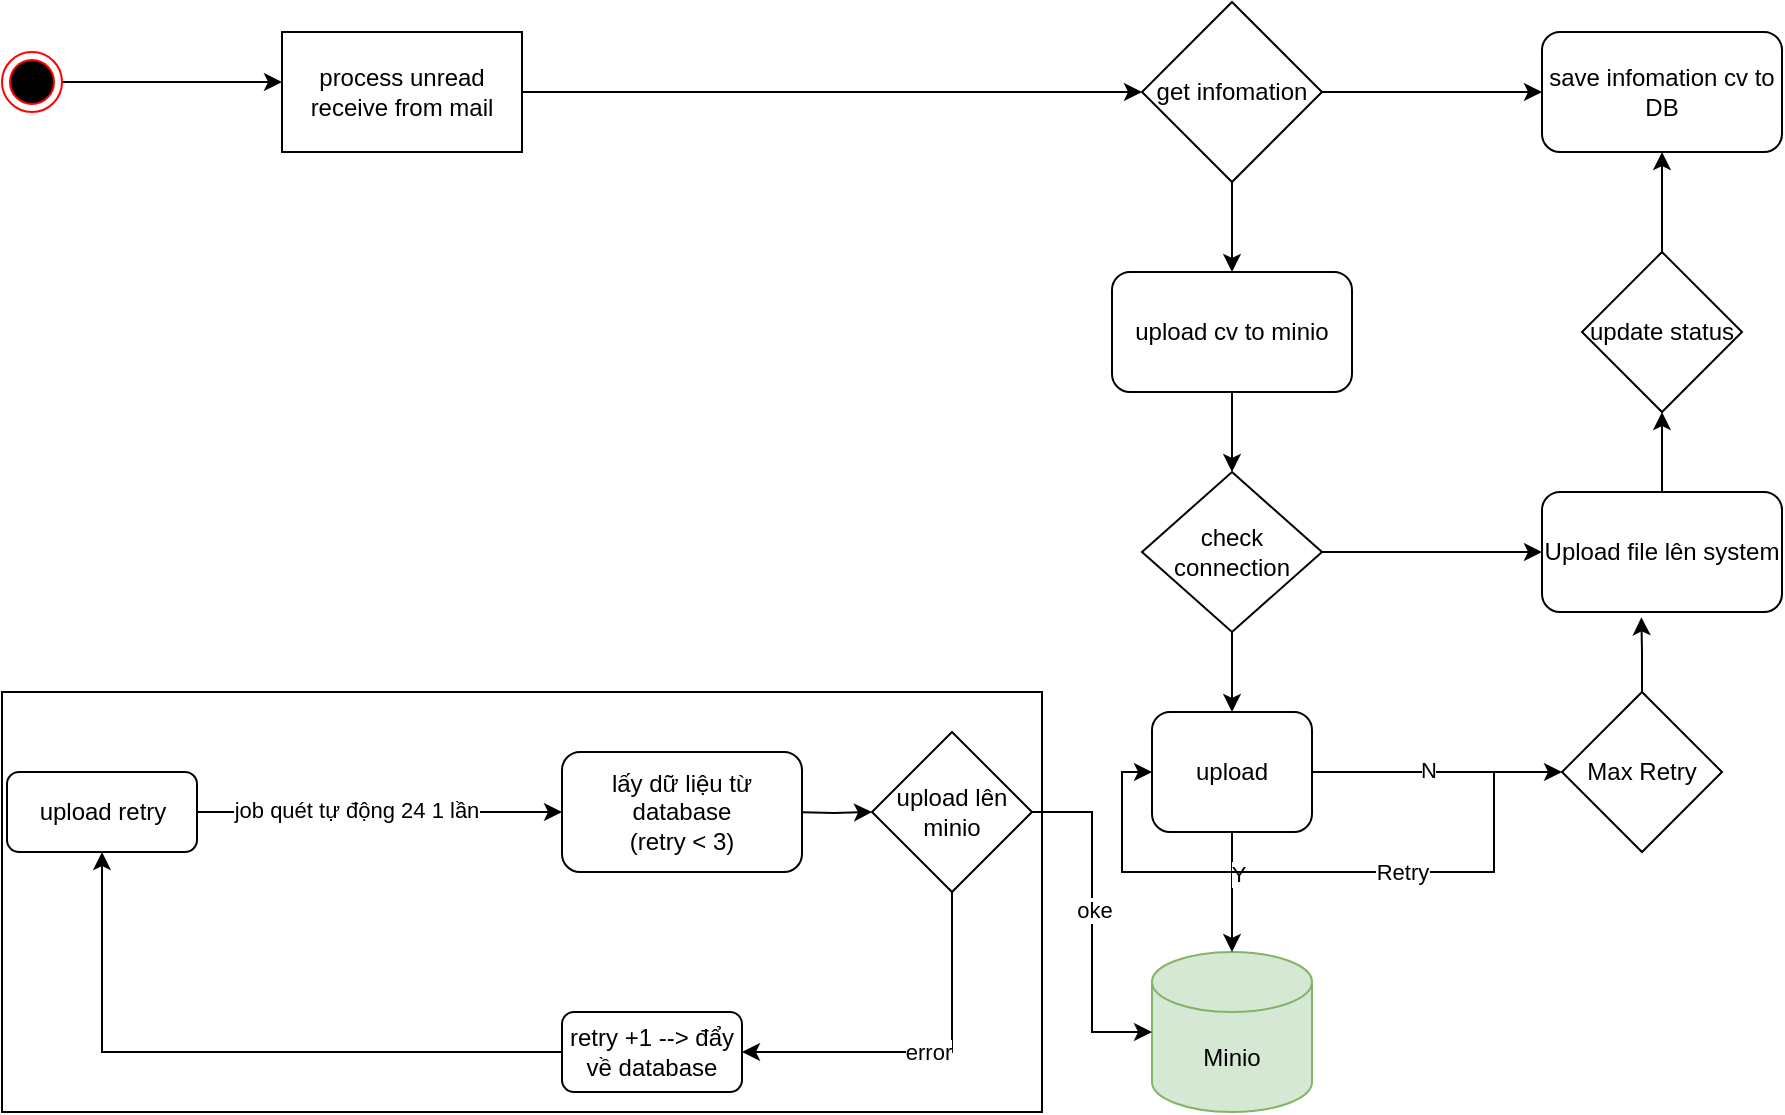 <mxfile version="22.1.2" type="github">
  <diagram name="job-receive-mail" id="sXPrm_Bt0p8oL9XMs3Nz">
    <mxGraphModel dx="2057" dy="767" grid="1" gridSize="10" guides="1" tooltips="1" connect="1" arrows="1" fold="1" page="1" pageScale="1" pageWidth="850" pageHeight="1100" math="0" shadow="0">
      <root>
        <mxCell id="0" />
        <mxCell id="1" parent="0" />
        <mxCell id="Hj8g5iYXiU8Dz0LDpaQD-3" style="edgeStyle=orthogonalEdgeStyle;rounded=0;orthogonalLoop=1;jettySize=auto;html=1;" edge="1" parent="1" source="Hj8g5iYXiU8Dz0LDpaQD-2">
          <mxGeometry relative="1" as="geometry">
            <mxPoint y="135" as="targetPoint" />
          </mxGeometry>
        </mxCell>
        <mxCell id="Hj8g5iYXiU8Dz0LDpaQD-2" value="S" style="ellipse;html=1;shape=endState;fillColor=#000000;strokeColor=#ff0000;" vertex="1" parent="1">
          <mxGeometry x="-140" y="120" width="30" height="30" as="geometry" />
        </mxCell>
        <mxCell id="Hj8g5iYXiU8Dz0LDpaQD-7" style="edgeStyle=orthogonalEdgeStyle;rounded=0;orthogonalLoop=1;jettySize=auto;html=1;entryX=0;entryY=0.5;entryDx=0;entryDy=0;" edge="1" parent="1" source="Hj8g5iYXiU8Dz0LDpaQD-5" target="Hj8g5iYXiU8Dz0LDpaQD-6">
          <mxGeometry relative="1" as="geometry" />
        </mxCell>
        <mxCell id="Hj8g5iYXiU8Dz0LDpaQD-5" value="process unread receive from mail" style="rounded=0;whiteSpace=wrap;html=1;" vertex="1" parent="1">
          <mxGeometry y="110" width="120" height="60" as="geometry" />
        </mxCell>
        <mxCell id="Hj8g5iYXiU8Dz0LDpaQD-8" style="edgeStyle=orthogonalEdgeStyle;rounded=0;orthogonalLoop=1;jettySize=auto;html=1;entryX=0;entryY=0.5;entryDx=0;entryDy=0;" edge="1" parent="1" source="Hj8g5iYXiU8Dz0LDpaQD-6" target="Hj8g5iYXiU8Dz0LDpaQD-10">
          <mxGeometry relative="1" as="geometry">
            <mxPoint x="580" y="140" as="targetPoint" />
          </mxGeometry>
        </mxCell>
        <mxCell id="Hj8g5iYXiU8Dz0LDpaQD-41" style="edgeStyle=orthogonalEdgeStyle;rounded=0;orthogonalLoop=1;jettySize=auto;html=1;" edge="1" parent="1" source="Hj8g5iYXiU8Dz0LDpaQD-6" target="Hj8g5iYXiU8Dz0LDpaQD-12">
          <mxGeometry relative="1" as="geometry" />
        </mxCell>
        <mxCell id="Hj8g5iYXiU8Dz0LDpaQD-6" value="get infomation" style="rhombus;whiteSpace=wrap;html=1;" vertex="1" parent="1">
          <mxGeometry x="430" y="95" width="90" height="90" as="geometry" />
        </mxCell>
        <mxCell id="Hj8g5iYXiU8Dz0LDpaQD-10" value="save infomation cv to DB" style="rounded=1;whiteSpace=wrap;html=1;" vertex="1" parent="1">
          <mxGeometry x="630" y="110" width="120" height="60" as="geometry" />
        </mxCell>
        <mxCell id="Hj8g5iYXiU8Dz0LDpaQD-42" style="edgeStyle=orthogonalEdgeStyle;rounded=0;orthogonalLoop=1;jettySize=auto;html=1;entryX=0.5;entryY=0;entryDx=0;entryDy=0;" edge="1" parent="1" source="Hj8g5iYXiU8Dz0LDpaQD-12" target="Hj8g5iYXiU8Dz0LDpaQD-14">
          <mxGeometry relative="1" as="geometry" />
        </mxCell>
        <mxCell id="Hj8g5iYXiU8Dz0LDpaQD-12" value="upload cv to minio" style="rounded=1;whiteSpace=wrap;html=1;" vertex="1" parent="1">
          <mxGeometry x="415" y="230" width="120" height="60" as="geometry" />
        </mxCell>
        <mxCell id="Hj8g5iYXiU8Dz0LDpaQD-43" style="edgeStyle=orthogonalEdgeStyle;rounded=0;orthogonalLoop=1;jettySize=auto;html=1;entryX=0.5;entryY=0;entryDx=0;entryDy=0;" edge="1" parent="1" source="Hj8g5iYXiU8Dz0LDpaQD-14" target="Hj8g5iYXiU8Dz0LDpaQD-20">
          <mxGeometry relative="1" as="geometry" />
        </mxCell>
        <mxCell id="Hj8g5iYXiU8Dz0LDpaQD-46" style="edgeStyle=orthogonalEdgeStyle;rounded=0;orthogonalLoop=1;jettySize=auto;html=1;entryX=0;entryY=0.5;entryDx=0;entryDy=0;" edge="1" parent="1" source="Hj8g5iYXiU8Dz0LDpaQD-14" target="Hj8g5iYXiU8Dz0LDpaQD-17">
          <mxGeometry relative="1" as="geometry" />
        </mxCell>
        <mxCell id="Hj8g5iYXiU8Dz0LDpaQD-14" value="check connection" style="rhombus;whiteSpace=wrap;html=1;" vertex="1" parent="1">
          <mxGeometry x="430" y="330" width="90" height="80" as="geometry" />
        </mxCell>
        <mxCell id="Hj8g5iYXiU8Dz0LDpaQD-24" style="edgeStyle=orthogonalEdgeStyle;rounded=0;orthogonalLoop=1;jettySize=auto;html=1;entryX=0.5;entryY=1;entryDx=0;entryDy=0;" edge="1" parent="1" source="Hj8g5iYXiU8Dz0LDpaQD-17" target="Hj8g5iYXiU8Dz0LDpaQD-23">
          <mxGeometry relative="1" as="geometry" />
        </mxCell>
        <mxCell id="Hj8g5iYXiU8Dz0LDpaQD-17" value="Upload file lên system" style="rounded=1;whiteSpace=wrap;html=1;" vertex="1" parent="1">
          <mxGeometry x="630" y="340" width="120" height="60" as="geometry" />
        </mxCell>
        <mxCell id="Hj8g5iYXiU8Dz0LDpaQD-57" style="edgeStyle=orthogonalEdgeStyle;rounded=0;orthogonalLoop=1;jettySize=auto;html=1;entryX=0;entryY=0.5;entryDx=0;entryDy=0;" edge="1" parent="1" source="Hj8g5iYXiU8Dz0LDpaQD-20" target="Hj8g5iYXiU8Dz0LDpaQD-55">
          <mxGeometry relative="1" as="geometry" />
        </mxCell>
        <mxCell id="Hj8g5iYXiU8Dz0LDpaQD-58" value="N" style="edgeLabel;html=1;align=center;verticalAlign=middle;resizable=0;points=[];" vertex="1" connectable="0" parent="Hj8g5iYXiU8Dz0LDpaQD-57">
          <mxGeometry x="-0.083" y="-4" relative="1" as="geometry">
            <mxPoint y="-5" as="offset" />
          </mxGeometry>
        </mxCell>
        <mxCell id="Hj8g5iYXiU8Dz0LDpaQD-20" value="upload" style="rounded=1;whiteSpace=wrap;html=1;" vertex="1" parent="1">
          <mxGeometry x="435" y="450" width="80" height="60" as="geometry" />
        </mxCell>
        <mxCell id="Hj8g5iYXiU8Dz0LDpaQD-45" style="edgeStyle=orthogonalEdgeStyle;rounded=0;orthogonalLoop=1;jettySize=auto;html=1;entryX=0.5;entryY=1;entryDx=0;entryDy=0;" edge="1" parent="1" source="Hj8g5iYXiU8Dz0LDpaQD-23" target="Hj8g5iYXiU8Dz0LDpaQD-10">
          <mxGeometry relative="1" as="geometry" />
        </mxCell>
        <mxCell id="Hj8g5iYXiU8Dz0LDpaQD-23" value="update status" style="rhombus;whiteSpace=wrap;html=1;" vertex="1" parent="1">
          <mxGeometry x="650" y="220" width="80" height="80" as="geometry" />
        </mxCell>
        <mxCell id="Hj8g5iYXiU8Dz0LDpaQD-26" value="Minio" style="shape=cylinder3;whiteSpace=wrap;html=1;boundedLbl=1;backgroundOutline=1;size=15;fillColor=#d5e8d4;strokeColor=#82b366;" vertex="1" parent="1">
          <mxGeometry x="435" y="570" width="80" height="80" as="geometry" />
        </mxCell>
        <mxCell id="Hj8g5iYXiU8Dz0LDpaQD-29" value="" style="rounded=0;whiteSpace=wrap;html=1;" vertex="1" parent="1">
          <mxGeometry x="-140" y="440" width="520" height="210" as="geometry" />
        </mxCell>
        <mxCell id="Hj8g5iYXiU8Dz0LDpaQD-30" style="edgeStyle=orthogonalEdgeStyle;rounded=0;orthogonalLoop=1;jettySize=auto;html=1;" edge="1" parent="1" source="Hj8g5iYXiU8Dz0LDpaQD-32">
          <mxGeometry relative="1" as="geometry">
            <mxPoint x="140" y="500" as="targetPoint" />
          </mxGeometry>
        </mxCell>
        <mxCell id="Hj8g5iYXiU8Dz0LDpaQD-31" value="job quét tự động 24 1 lần" style="edgeLabel;html=1;align=center;verticalAlign=middle;resizable=0;points=[];" connectable="0" vertex="1" parent="Hj8g5iYXiU8Dz0LDpaQD-30">
          <mxGeometry x="-0.135" y="1" relative="1" as="geometry">
            <mxPoint as="offset" />
          </mxGeometry>
        </mxCell>
        <mxCell id="Hj8g5iYXiU8Dz0LDpaQD-32" value="upload retry" style="rounded=1;whiteSpace=wrap;html=1;" vertex="1" parent="1">
          <mxGeometry x="-137.5" y="480" width="95" height="40" as="geometry" />
        </mxCell>
        <mxCell id="Hj8g5iYXiU8Dz0LDpaQD-33" style="edgeStyle=orthogonalEdgeStyle;rounded=0;orthogonalLoop=1;jettySize=auto;html=1;entryX=0;entryY=0.5;entryDx=0;entryDy=0;" edge="1" parent="1" target="Hj8g5iYXiU8Dz0LDpaQD-36">
          <mxGeometry relative="1" as="geometry">
            <mxPoint x="255" y="500" as="sourcePoint" />
          </mxGeometry>
        </mxCell>
        <mxCell id="Hj8g5iYXiU8Dz0LDpaQD-35" value="error" style="edgeStyle=orthogonalEdgeStyle;rounded=0;orthogonalLoop=1;jettySize=auto;html=1;entryX=1;entryY=0.5;entryDx=0;entryDy=0;" edge="1" parent="1" source="Hj8g5iYXiU8Dz0LDpaQD-36" target="Hj8g5iYXiU8Dz0LDpaQD-38">
          <mxGeometry relative="1" as="geometry">
            <Array as="points">
              <mxPoint x="335" y="620" />
            </Array>
          </mxGeometry>
        </mxCell>
        <mxCell id="Hj8g5iYXiU8Dz0LDpaQD-36" value="upload lên minio" style="rhombus;whiteSpace=wrap;html=1;" vertex="1" parent="1">
          <mxGeometry x="295" y="460" width="80" height="80" as="geometry" />
        </mxCell>
        <mxCell id="Hj8g5iYXiU8Dz0LDpaQD-37" style="edgeStyle=orthogonalEdgeStyle;rounded=0;orthogonalLoop=1;jettySize=auto;html=1;entryX=0.5;entryY=1;entryDx=0;entryDy=0;" edge="1" parent="1" source="Hj8g5iYXiU8Dz0LDpaQD-38" target="Hj8g5iYXiU8Dz0LDpaQD-32">
          <mxGeometry relative="1" as="geometry" />
        </mxCell>
        <mxCell id="Hj8g5iYXiU8Dz0LDpaQD-38" value="retry +1 --&amp;gt; đẩy về database" style="rounded=1;whiteSpace=wrap;html=1;" vertex="1" parent="1">
          <mxGeometry x="140" y="600" width="90" height="40" as="geometry" />
        </mxCell>
        <mxCell id="Hj8g5iYXiU8Dz0LDpaQD-39" value="lấy dữ liệu từ database&lt;br style=&quot;border-color: var(--border-color);&quot;&gt;(retry &amp;lt; 3)" style="rounded=1;whiteSpace=wrap;html=1;" vertex="1" parent="1">
          <mxGeometry x="140" y="470" width="120" height="60" as="geometry" />
        </mxCell>
        <mxCell id="Hj8g5iYXiU8Dz0LDpaQD-48" style="edgeStyle=orthogonalEdgeStyle;rounded=0;orthogonalLoop=1;jettySize=auto;html=1;entryX=0.5;entryY=0;entryDx=0;entryDy=0;entryPerimeter=0;" edge="1" parent="1" source="Hj8g5iYXiU8Dz0LDpaQD-20" target="Hj8g5iYXiU8Dz0LDpaQD-26">
          <mxGeometry relative="1" as="geometry" />
        </mxCell>
        <mxCell id="Hj8g5iYXiU8Dz0LDpaQD-53" value="Y" style="edgeLabel;html=1;align=center;verticalAlign=middle;resizable=0;points=[];" vertex="1" connectable="0" parent="Hj8g5iYXiU8Dz0LDpaQD-48">
          <mxGeometry x="-0.3" y="3" relative="1" as="geometry">
            <mxPoint as="offset" />
          </mxGeometry>
        </mxCell>
        <mxCell id="Hj8g5iYXiU8Dz0LDpaQD-51" style="edgeStyle=orthogonalEdgeStyle;rounded=0;orthogonalLoop=1;jettySize=auto;html=1;entryX=0;entryY=0.5;entryDx=0;entryDy=0;entryPerimeter=0;" edge="1" parent="1" source="Hj8g5iYXiU8Dz0LDpaQD-36" target="Hj8g5iYXiU8Dz0LDpaQD-26">
          <mxGeometry relative="1" as="geometry" />
        </mxCell>
        <mxCell id="Hj8g5iYXiU8Dz0LDpaQD-52" value="oke" style="edgeLabel;html=1;align=center;verticalAlign=middle;resizable=0;points=[];" vertex="1" connectable="0" parent="Hj8g5iYXiU8Dz0LDpaQD-51">
          <mxGeometry x="-0.071" y="1" relative="1" as="geometry">
            <mxPoint as="offset" />
          </mxGeometry>
        </mxCell>
        <mxCell id="Hj8g5iYXiU8Dz0LDpaQD-55" value="Max Retry" style="rhombus;whiteSpace=wrap;html=1;" vertex="1" parent="1">
          <mxGeometry x="640" y="440" width="80" height="80" as="geometry" />
        </mxCell>
        <mxCell id="Hj8g5iYXiU8Dz0LDpaQD-56" style="edgeStyle=orthogonalEdgeStyle;rounded=0;orthogonalLoop=1;jettySize=auto;html=1;entryX=0.414;entryY=1.044;entryDx=0;entryDy=0;entryPerimeter=0;" edge="1" parent="1" source="Hj8g5iYXiU8Dz0LDpaQD-55" target="Hj8g5iYXiU8Dz0LDpaQD-17">
          <mxGeometry relative="1" as="geometry" />
        </mxCell>
        <mxCell id="Hj8g5iYXiU8Dz0LDpaQD-59" value="Retry" style="endArrow=classic;html=1;rounded=0;entryX=0;entryY=0.5;entryDx=0;entryDy=0;" edge="1" parent="1" target="Hj8g5iYXiU8Dz0LDpaQD-20">
          <mxGeometry x="-0.362" width="50" height="50" relative="1" as="geometry">
            <mxPoint x="606" y="480" as="sourcePoint" />
            <mxPoint x="410" y="480" as="targetPoint" />
            <Array as="points">
              <mxPoint x="606" y="530" />
              <mxPoint x="420" y="530" />
              <mxPoint x="420" y="480" />
            </Array>
            <mxPoint as="offset" />
          </mxGeometry>
        </mxCell>
      </root>
    </mxGraphModel>
  </diagram>
</mxfile>
